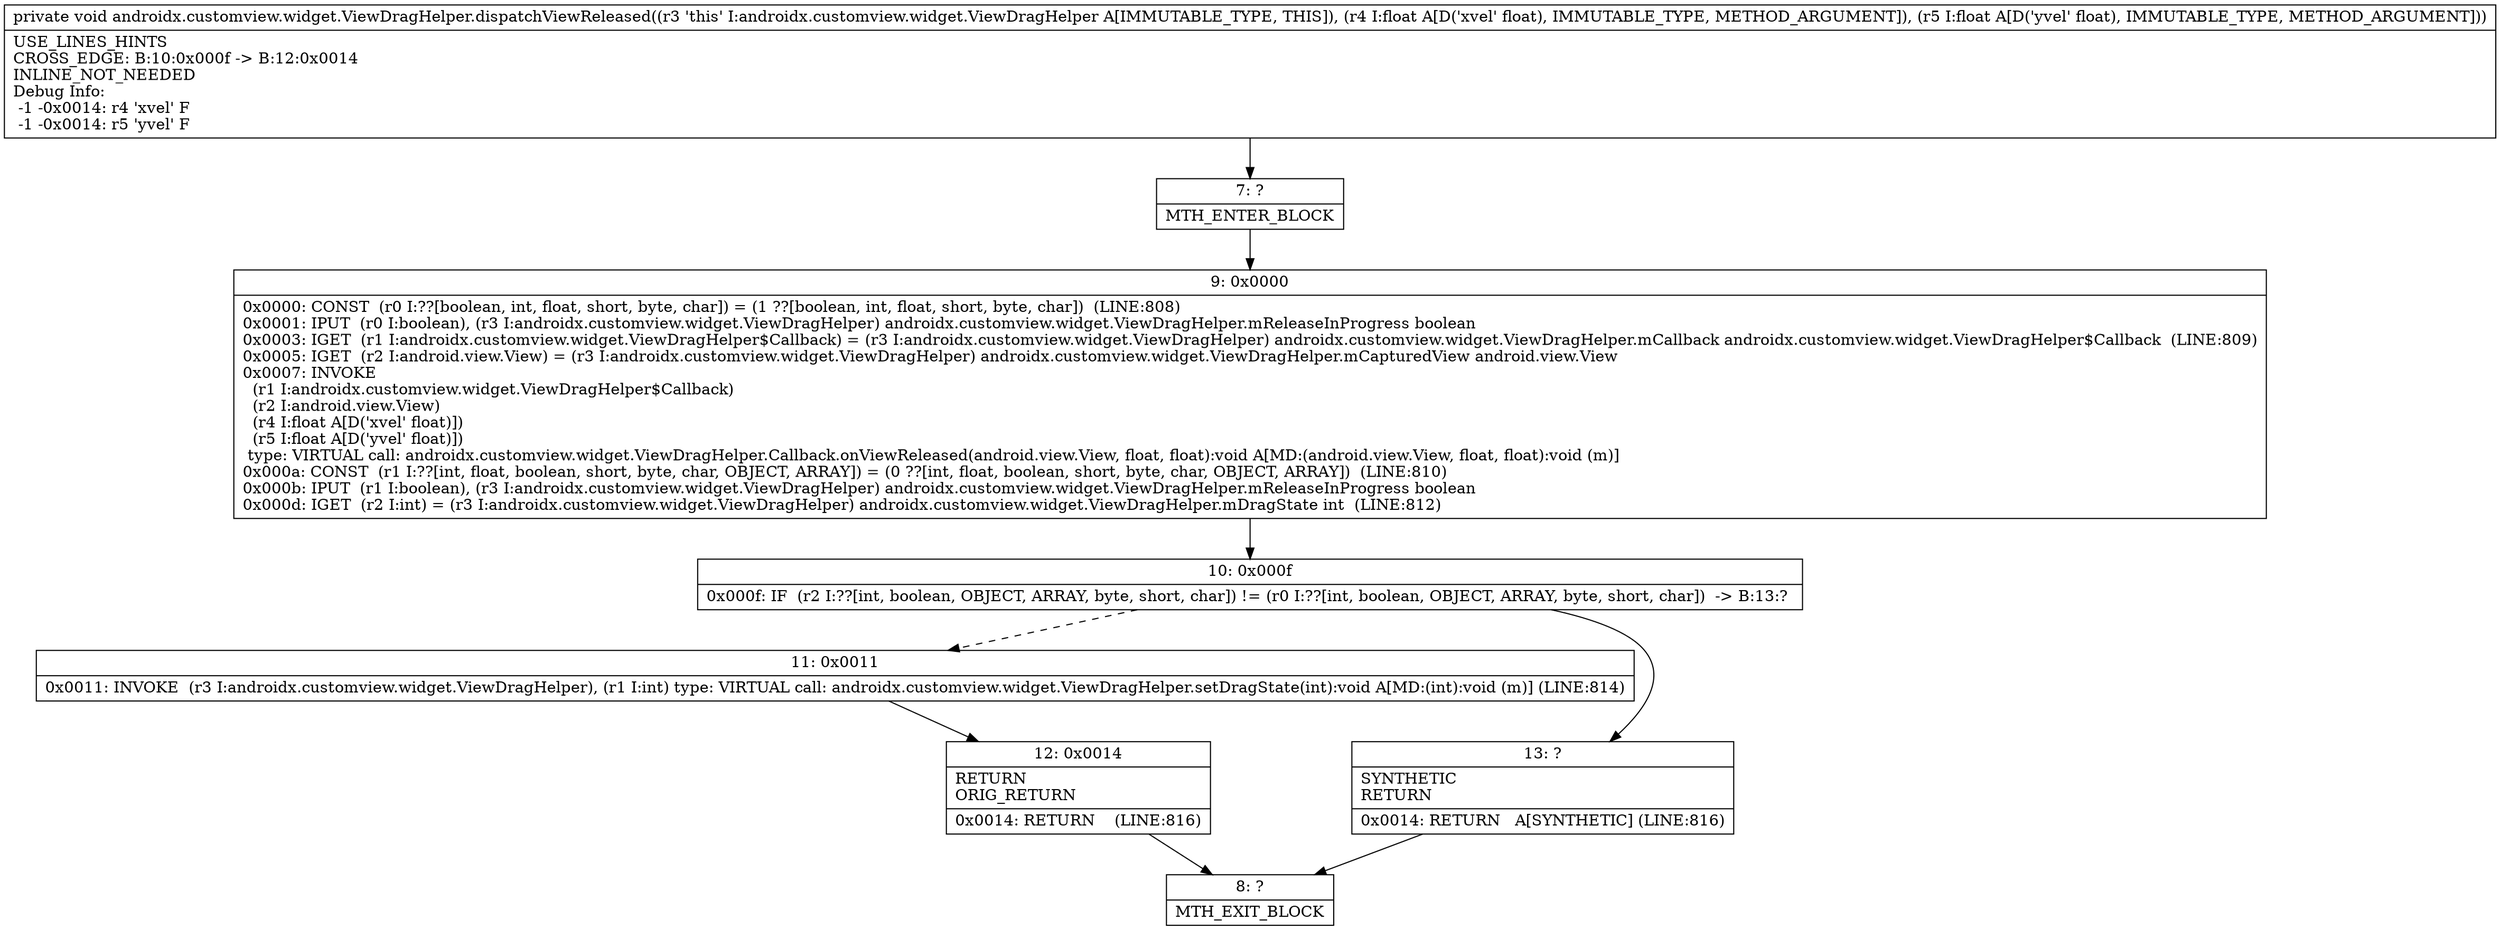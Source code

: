 digraph "CFG forandroidx.customview.widget.ViewDragHelper.dispatchViewReleased(FF)V" {
Node_7 [shape=record,label="{7\:\ ?|MTH_ENTER_BLOCK\l}"];
Node_9 [shape=record,label="{9\:\ 0x0000|0x0000: CONST  (r0 I:??[boolean, int, float, short, byte, char]) = (1 ??[boolean, int, float, short, byte, char])  (LINE:808)\l0x0001: IPUT  (r0 I:boolean), (r3 I:androidx.customview.widget.ViewDragHelper) androidx.customview.widget.ViewDragHelper.mReleaseInProgress boolean \l0x0003: IGET  (r1 I:androidx.customview.widget.ViewDragHelper$Callback) = (r3 I:androidx.customview.widget.ViewDragHelper) androidx.customview.widget.ViewDragHelper.mCallback androidx.customview.widget.ViewDragHelper$Callback  (LINE:809)\l0x0005: IGET  (r2 I:android.view.View) = (r3 I:androidx.customview.widget.ViewDragHelper) androidx.customview.widget.ViewDragHelper.mCapturedView android.view.View \l0x0007: INVOKE  \l  (r1 I:androidx.customview.widget.ViewDragHelper$Callback)\l  (r2 I:android.view.View)\l  (r4 I:float A[D('xvel' float)])\l  (r5 I:float A[D('yvel' float)])\l type: VIRTUAL call: androidx.customview.widget.ViewDragHelper.Callback.onViewReleased(android.view.View, float, float):void A[MD:(android.view.View, float, float):void (m)]\l0x000a: CONST  (r1 I:??[int, float, boolean, short, byte, char, OBJECT, ARRAY]) = (0 ??[int, float, boolean, short, byte, char, OBJECT, ARRAY])  (LINE:810)\l0x000b: IPUT  (r1 I:boolean), (r3 I:androidx.customview.widget.ViewDragHelper) androidx.customview.widget.ViewDragHelper.mReleaseInProgress boolean \l0x000d: IGET  (r2 I:int) = (r3 I:androidx.customview.widget.ViewDragHelper) androidx.customview.widget.ViewDragHelper.mDragState int  (LINE:812)\l}"];
Node_10 [shape=record,label="{10\:\ 0x000f|0x000f: IF  (r2 I:??[int, boolean, OBJECT, ARRAY, byte, short, char]) != (r0 I:??[int, boolean, OBJECT, ARRAY, byte, short, char])  \-\> B:13:? \l}"];
Node_11 [shape=record,label="{11\:\ 0x0011|0x0011: INVOKE  (r3 I:androidx.customview.widget.ViewDragHelper), (r1 I:int) type: VIRTUAL call: androidx.customview.widget.ViewDragHelper.setDragState(int):void A[MD:(int):void (m)] (LINE:814)\l}"];
Node_12 [shape=record,label="{12\:\ 0x0014|RETURN\lORIG_RETURN\l|0x0014: RETURN    (LINE:816)\l}"];
Node_8 [shape=record,label="{8\:\ ?|MTH_EXIT_BLOCK\l}"];
Node_13 [shape=record,label="{13\:\ ?|SYNTHETIC\lRETURN\l|0x0014: RETURN   A[SYNTHETIC] (LINE:816)\l}"];
MethodNode[shape=record,label="{private void androidx.customview.widget.ViewDragHelper.dispatchViewReleased((r3 'this' I:androidx.customview.widget.ViewDragHelper A[IMMUTABLE_TYPE, THIS]), (r4 I:float A[D('xvel' float), IMMUTABLE_TYPE, METHOD_ARGUMENT]), (r5 I:float A[D('yvel' float), IMMUTABLE_TYPE, METHOD_ARGUMENT]))  | USE_LINES_HINTS\lCROSS_EDGE: B:10:0x000f \-\> B:12:0x0014\lINLINE_NOT_NEEDED\lDebug Info:\l  \-1 \-0x0014: r4 'xvel' F\l  \-1 \-0x0014: r5 'yvel' F\l}"];
MethodNode -> Node_7;Node_7 -> Node_9;
Node_9 -> Node_10;
Node_10 -> Node_11[style=dashed];
Node_10 -> Node_13;
Node_11 -> Node_12;
Node_12 -> Node_8;
Node_13 -> Node_8;
}

